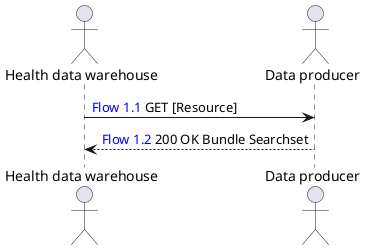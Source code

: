 @startuml
actor "Health data warehouse" as EDS
actor "Data producer" as PD

EDS -> PD: <color:blue>Flow 1.1</color> GET [Resource]
PD --> EDS: <color:blue>Flow 1.2</color> 200 OK Bundle Searchset

@enduml